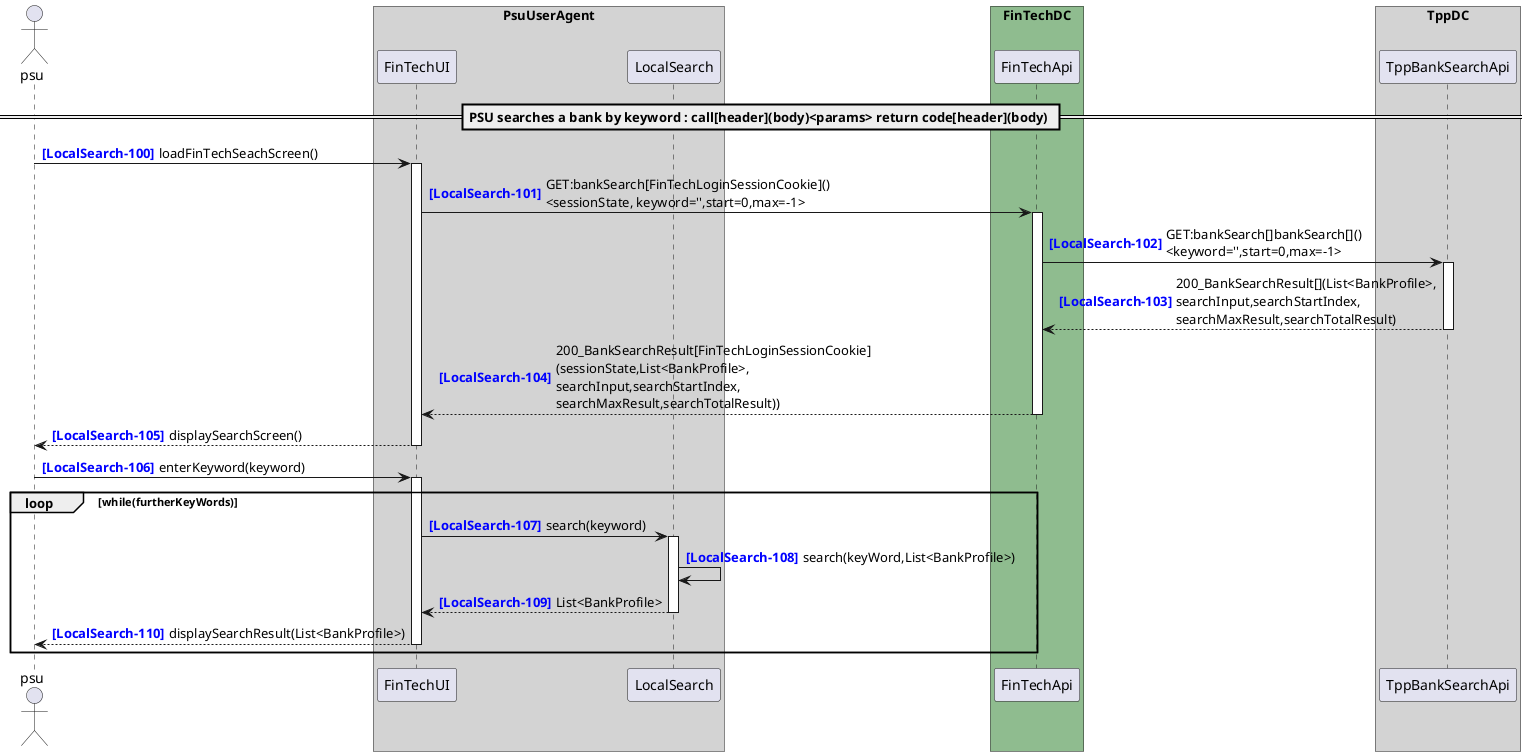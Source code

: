 @startuml

autonumber 100 "<b><color blue>[LocalSearch-000]</color></b>"
actor psu

box "PsuUserAgent" #LightGray
    participant "FinTechUI" as FinTechUI
    participant "LocalSearch" as LocalSearch
    'participant "ConsentAuthorisationUI" as ConsentAuthorisationUI
    'participant "OnlineBankingUI" as OnlineBankingUI
end box
box "FinTechDC" #DarkSeaGreen
    participant "FinTechApi" as FinTechApi
end box
box "TppDC" #LightGray
    'participant "TppBankingApi" as TppBankingApi
    participant "TppBankSearchApi" as TppBankSearchApi
    'participant "ConsentAuthorisationApi" as ConsentAuthorisationApi

    'participant "RedirectSessionStoreApi" as RedirectSessionStoreApi
    'participant "BankingProtocolSelector" as BankingProtocolSelector
    'participant "BankingProtocol" as BankingProtocol
end box
box "AspspDC" #LightSkyBlue
	'participant "AspspBankingApi" as AspspBankingApi
    'participant "OnlineBankingApi" as OnlineBankingApi
end box

== PSU searches a bank by keyword : call[header](body)<params> return code[header](body) ==

psu -> FinTechUI ++ : loadFinTechSeachScreen()
FinTechUI -> FinTechApi ++ : GET:bankSearch[FinTechLoginSessionCookie]()\n<sessionState, keyword='',start=0,max=-1>
FinTechApi -> TppBankSearchApi ++ : GET:bankSearch[]bankSearch[]()\n<keyword='',start=0,max=-1>
return 200_BankSearchResult[](List<BankProfile>,\nsearchInput,searchStartIndex,\nsearchMaxResult,searchTotalResult)
return 200_BankSearchResult[FinTechLoginSessionCookie]\n(sessionState,List<BankProfile>,\nsearchInput,searchStartIndex,\nsearchMaxResult,searchTotalResult))
return displaySearchScreen()
psu -> FinTechUI ++ : enterKeyword(keyword)
loop while(furtherKeyWords)
FinTechUI -> LocalSearch ++ : search(keyword)
LocalSearch -> LocalSearch : search(keyWord,List<BankProfile>)
return List<BankProfile>
return displaySearchResult(List<BankProfile>)
end
@enduml